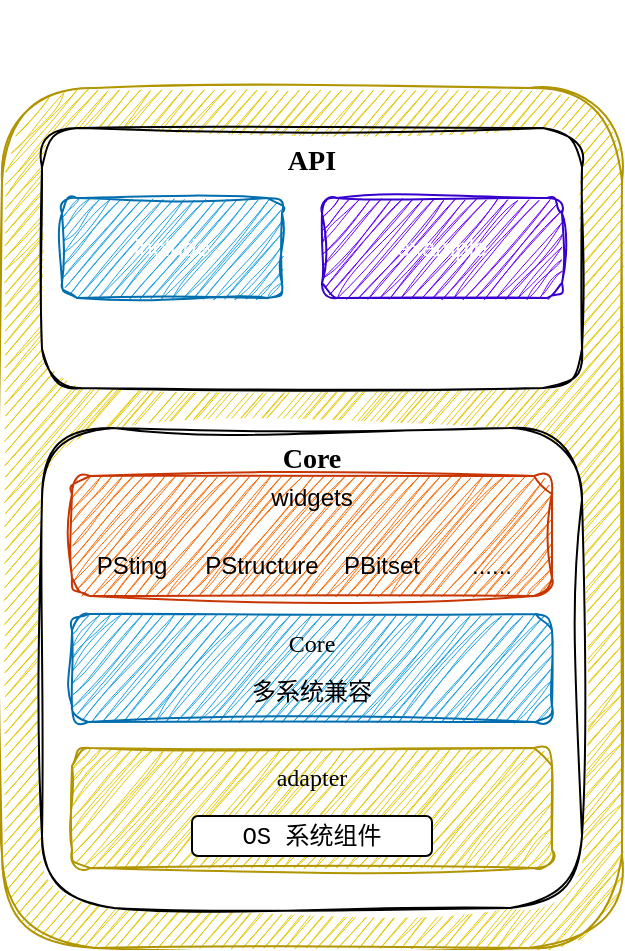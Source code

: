 <mxfile version="24.6.4" type="device">
  <diagram name="第 1 页" id="siS1HjC_kkAO4R3JK9Ea">
    <mxGraphModel dx="2049" dy="1206" grid="1" gridSize="10" guides="1" tooltips="1" connect="1" arrows="1" fold="1" page="1" pageScale="1" pageWidth="827" pageHeight="1169" math="0" shadow="0">
      <root>
        <mxCell id="0" />
        <mxCell id="1" parent="0" />
        <mxCell id="CcrQKkY2tlI2P2Oj0vgh-1" value="" style="rounded=1;whiteSpace=wrap;html=1;sketch=1;curveFitting=1;jiggle=2;fillColor=#e3c800;fontColor=#000000;strokeColor=#B09500;" vertex="1" parent="1">
          <mxGeometry x="259" y="369" width="310" height="430" as="geometry" />
        </mxCell>
        <mxCell id="CcrQKkY2tlI2P2Oj0vgh-2" value="&lt;h1&gt;&lt;br&gt;&lt;/h1&gt;" style="rounded=1;whiteSpace=wrap;html=1;labelPosition=center;verticalLabelPosition=top;align=center;verticalAlign=bottom;sketch=1;curveFitting=1;jiggle=2;" vertex="1" parent="1">
          <mxGeometry x="279" y="389" width="270" height="130" as="geometry" />
        </mxCell>
        <mxCell id="CcrQKkY2tlI2P2Oj0vgh-3" value="&lt;h1&gt;&lt;br&gt;&lt;/h1&gt;" style="rounded=1;whiteSpace=wrap;html=1;labelPosition=center;verticalLabelPosition=top;align=center;verticalAlign=bottom;sketch=1;curveFitting=1;jiggle=2;shadow=0;" vertex="1" parent="1">
          <mxGeometry x="279" y="539" width="270" height="240" as="geometry" />
        </mxCell>
        <mxCell id="CcrQKkY2tlI2P2Oj0vgh-5" value="include" style="rounded=1;whiteSpace=wrap;html=1;fillColor=#1ba1e2;fontColor=#ffffff;strokeColor=#006EAF;sketch=1;curveFitting=1;jiggle=2;" vertex="1" parent="1">
          <mxGeometry x="289" y="424" width="110" height="50" as="geometry" />
        </mxCell>
        <mxCell id="CcrQKkY2tlI2P2Oj0vgh-6" value="example" style="rounded=1;whiteSpace=wrap;html=1;fillColor=#6a00ff;fontColor=#ffffff;strokeColor=#3700CC;sketch=1;curveFitting=1;jiggle=2;" vertex="1" parent="1">
          <mxGeometry x="419" y="424" width="120" height="50" as="geometry" />
        </mxCell>
        <mxCell id="CcrQKkY2tlI2P2Oj0vgh-7" value="&lt;div&gt;&lt;br&gt;&lt;/div&gt;" style="rounded=1;whiteSpace=wrap;html=1;fillColor=#e3c800;fontColor=#000000;strokeColor=#B09500;sketch=1;curveFitting=1;jiggle=2;" vertex="1" parent="1">
          <mxGeometry x="294" y="699" width="240" height="60" as="geometry" />
        </mxCell>
        <mxCell id="CcrQKkY2tlI2P2Oj0vgh-8" value="&lt;font face=&quot;Courier New&quot;&gt;OS 系统组件&lt;/font&gt;" style="rounded=1;whiteSpace=wrap;html=1;" vertex="1" parent="1">
          <mxGeometry x="354" y="733" width="120" height="20" as="geometry" />
        </mxCell>
        <mxCell id="CcrQKkY2tlI2P2Oj0vgh-9" value="&lt;font face=&quot;Comic Sans MS&quot;&gt;adapter&lt;/font&gt;" style="text;html=1;align=center;verticalAlign=middle;whiteSpace=wrap;rounded=0;" vertex="1" parent="1">
          <mxGeometry x="384" y="699" width="60" height="30" as="geometry" />
        </mxCell>
        <mxCell id="CcrQKkY2tlI2P2Oj0vgh-10" value="&lt;h3&gt;&lt;font face=&quot;Comic Sans MS&quot;&gt;Core&lt;/font&gt;&lt;/h3&gt;" style="text;html=1;align=center;verticalAlign=middle;whiteSpace=wrap;rounded=0;" vertex="1" parent="1">
          <mxGeometry x="384" y="539" width="60" height="30" as="geometry" />
        </mxCell>
        <mxCell id="CcrQKkY2tlI2P2Oj0vgh-11" value="&lt;h3&gt;&lt;font face=&quot;Comic Sans MS&quot;&gt;API&lt;/font&gt;&lt;/h3&gt;" style="text;html=1;align=center;verticalAlign=middle;whiteSpace=wrap;rounded=1;sketch=1;curveFitting=1;jiggle=2;" vertex="1" parent="1">
          <mxGeometry x="384" y="390" width="60" height="30" as="geometry" />
        </mxCell>
        <mxCell id="CcrQKkY2tlI2P2Oj0vgh-12" value="" style="rounded=1;whiteSpace=wrap;html=1;sketch=1;curveFitting=1;jiggle=2;fillColor=#fa6800;fontColor=#000000;strokeColor=#C73500;" vertex="1" parent="1">
          <mxGeometry x="294" y="563" width="240" height="60" as="geometry" />
        </mxCell>
        <mxCell id="CcrQKkY2tlI2P2Oj0vgh-13" value="widgets" style="text;html=1;align=center;verticalAlign=middle;whiteSpace=wrap;rounded=0;" vertex="1" parent="1">
          <mxGeometry x="384" y="559" width="60" height="30" as="geometry" />
        </mxCell>
        <mxCell id="CcrQKkY2tlI2P2Oj0vgh-17" value="PSting" style="text;html=1;align=center;verticalAlign=middle;whiteSpace=wrap;rounded=0;sketch=1;curveFitting=1;jiggle=2;shadow=1;glass=1;" vertex="1" parent="1">
          <mxGeometry x="294" y="593" width="60" height="30" as="geometry" />
        </mxCell>
        <mxCell id="CcrQKkY2tlI2P2Oj0vgh-18" value="PStructure" style="text;html=1;align=center;verticalAlign=middle;whiteSpace=wrap;rounded=0;" vertex="1" parent="1">
          <mxGeometry x="359" y="593" width="60" height="30" as="geometry" />
        </mxCell>
        <mxCell id="CcrQKkY2tlI2P2Oj0vgh-19" value="PBitset" style="text;html=1;align=center;verticalAlign=middle;whiteSpace=wrap;rounded=0;" vertex="1" parent="1">
          <mxGeometry x="419" y="593" width="60" height="30" as="geometry" />
        </mxCell>
        <mxCell id="CcrQKkY2tlI2P2Oj0vgh-20" value="......" style="text;html=1;align=center;verticalAlign=middle;whiteSpace=wrap;rounded=0;" vertex="1" parent="1">
          <mxGeometry x="474" y="593" width="60" height="30" as="geometry" />
        </mxCell>
        <mxCell id="CcrQKkY2tlI2P2Oj0vgh-21" value="" style="rounded=1;whiteSpace=wrap;html=1;fillColor=#1ba1e2;fontColor=#ffffff;strokeColor=#006EAF;sketch=1;curveFitting=1;jiggle=2;" vertex="1" parent="1">
          <mxGeometry x="294" y="632" width="240" height="54" as="geometry" />
        </mxCell>
        <mxCell id="CcrQKkY2tlI2P2Oj0vgh-22" value="&lt;font face=&quot;Comic Sans MS&quot;&gt;Core&lt;/font&gt;" style="text;html=1;align=center;verticalAlign=middle;whiteSpace=wrap;rounded=0;" vertex="1" parent="1">
          <mxGeometry x="384" y="632" width="60" height="30" as="geometry" />
        </mxCell>
        <mxCell id="CcrQKkY2tlI2P2Oj0vgh-24" value="多系统兼容" style="text;html=1;align=center;verticalAlign=middle;whiteSpace=wrap;rounded=0;" vertex="1" parent="1">
          <mxGeometry x="344" y="656" width="140" height="30" as="geometry" />
        </mxCell>
      </root>
    </mxGraphModel>
  </diagram>
</mxfile>
